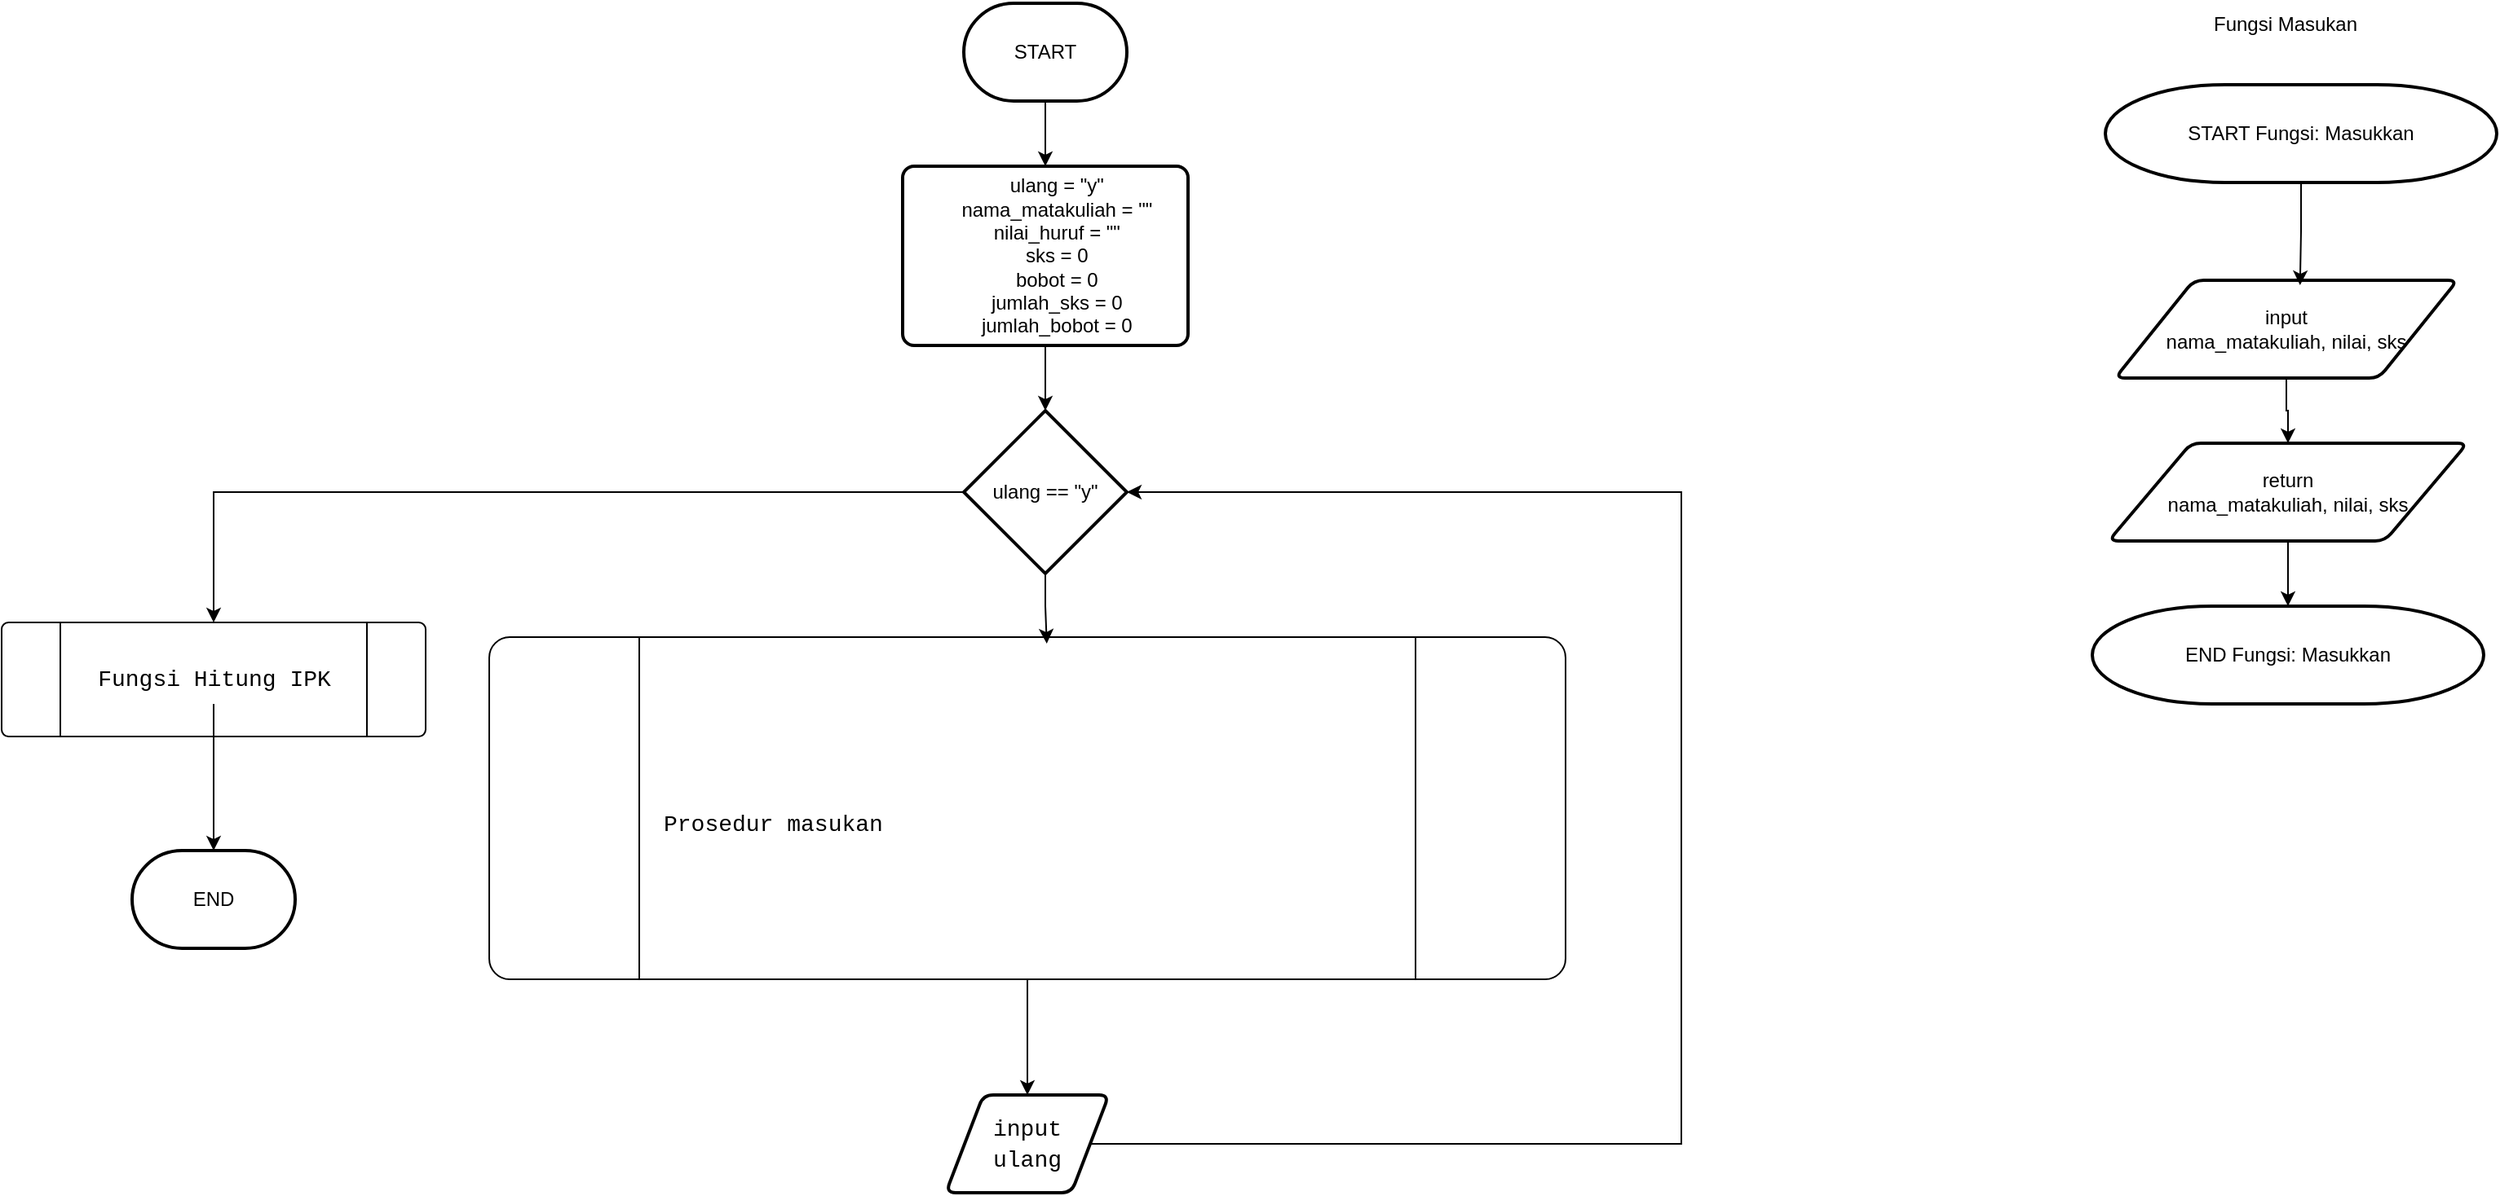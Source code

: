 <mxfile version="24.7.16">
  <diagram name="Page-1" id="ZaVK0EwX70erf29dQV4Q">
    <mxGraphModel dx="1527" dy="360" grid="1" gridSize="10" guides="1" tooltips="1" connect="1" arrows="1" fold="1" page="1" pageScale="1" pageWidth="850" pageHeight="1100" math="0" shadow="0">
      <root>
        <mxCell id="0" />
        <mxCell id="1" parent="0" />
        <mxCell id="tosd45kEe_IgeQ7zurRG-3" value="" style="edgeStyle=orthogonalEdgeStyle;rounded=0;orthogonalLoop=1;jettySize=auto;html=1;" edge="1" parent="1" source="tosd45kEe_IgeQ7zurRG-1" target="tosd45kEe_IgeQ7zurRG-2">
          <mxGeometry relative="1" as="geometry" />
        </mxCell>
        <mxCell id="tosd45kEe_IgeQ7zurRG-1" value="START" style="strokeWidth=2;html=1;shape=mxgraph.flowchart.terminator;whiteSpace=wrap;" vertex="1" parent="1">
          <mxGeometry x="120" y="30" width="100" height="60" as="geometry" />
        </mxCell>
        <mxCell id="tosd45kEe_IgeQ7zurRG-5" value="" style="edgeStyle=orthogonalEdgeStyle;rounded=0;orthogonalLoop=1;jettySize=auto;html=1;" edge="1" parent="1" source="tosd45kEe_IgeQ7zurRG-2" target="tosd45kEe_IgeQ7zurRG-4">
          <mxGeometry relative="1" as="geometry" />
        </mxCell>
        <mxCell id="tosd45kEe_IgeQ7zurRG-2" value="&lt;div&gt;&amp;nbsp; &amp;nbsp; ulang = &quot;y&quot;&lt;/div&gt;&lt;div&gt;&amp;nbsp; &amp;nbsp; nama_matakuliah = &quot;&quot;&lt;/div&gt;&lt;div&gt;&amp;nbsp; &amp;nbsp; nilai_huruf = &quot;&quot;&lt;/div&gt;&lt;div&gt;&amp;nbsp; &amp;nbsp; sks = 0&lt;/div&gt;&lt;div&gt;&amp;nbsp; &amp;nbsp; bobot = 0&lt;/div&gt;&lt;div&gt;&amp;nbsp; &amp;nbsp; jumlah_sks = 0&lt;/div&gt;&lt;div&gt;&amp;nbsp; &amp;nbsp; jumlah_bobot = 0&lt;/div&gt;" style="rounded=1;whiteSpace=wrap;html=1;absoluteArcSize=1;arcSize=14;strokeWidth=2;" vertex="1" parent="1">
          <mxGeometry x="82.5" y="130" width="175" height="110" as="geometry" />
        </mxCell>
        <mxCell id="tosd45kEe_IgeQ7zurRG-23" style="edgeStyle=orthogonalEdgeStyle;rounded=0;orthogonalLoop=1;jettySize=auto;html=1;exitX=0;exitY=0.5;exitDx=0;exitDy=0;exitPerimeter=0;entryX=0.5;entryY=0;entryDx=0;entryDy=0;" edge="1" parent="1" source="tosd45kEe_IgeQ7zurRG-4" target="tosd45kEe_IgeQ7zurRG-16">
          <mxGeometry relative="1" as="geometry" />
        </mxCell>
        <mxCell id="tosd45kEe_IgeQ7zurRG-4" value="ulang == &quot;y&quot;" style="strokeWidth=2;html=1;shape=mxgraph.flowchart.decision;whiteSpace=wrap;" vertex="1" parent="1">
          <mxGeometry x="120" y="280" width="100" height="100" as="geometry" />
        </mxCell>
        <mxCell id="tosd45kEe_IgeQ7zurRG-8" value="" style="group" vertex="1" connectable="0" parent="1">
          <mxGeometry x="-171" y="419" width="660" height="210" as="geometry" />
        </mxCell>
        <mxCell id="tosd45kEe_IgeQ7zurRG-6" value="" style="verticalLabelPosition=bottom;verticalAlign=top;html=1;shape=process;whiteSpace=wrap;rounded=1;size=0.14;arcSize=6;" vertex="1" parent="tosd45kEe_IgeQ7zurRG-8">
          <mxGeometry width="660" height="210" as="geometry" />
        </mxCell>
        <mxCell id="tosd45kEe_IgeQ7zurRG-7" value="&lt;div style=&quot;background-color: rgb(255, 255, 255); font-family: Consolas, &amp;quot;Courier New&amp;quot;, monospace; font-size: 14px; line-height: 19px; white-space-collapse: preserve;&quot;&gt;&lt;div&gt;Prosedur masukan&lt;/div&gt;&lt;/div&gt;" style="text;html=1;align=left;verticalAlign=middle;resizable=0;points=[];autosize=1;strokeColor=none;fillColor=none;" vertex="1" parent="tosd45kEe_IgeQ7zurRG-8">
          <mxGeometry x="105" y="100" width="150" height="30" as="geometry" />
        </mxCell>
        <mxCell id="tosd45kEe_IgeQ7zurRG-11" style="edgeStyle=orthogonalEdgeStyle;rounded=0;orthogonalLoop=1;jettySize=auto;html=1;exitX=0.5;exitY=1;exitDx=0;exitDy=0;exitPerimeter=0;entryX=0.518;entryY=0.019;entryDx=0;entryDy=0;entryPerimeter=0;" edge="1" parent="1" source="tosd45kEe_IgeQ7zurRG-4" target="tosd45kEe_IgeQ7zurRG-6">
          <mxGeometry relative="1" as="geometry" />
        </mxCell>
        <mxCell id="tosd45kEe_IgeQ7zurRG-14" style="edgeStyle=orthogonalEdgeStyle;rounded=0;orthogonalLoop=1;jettySize=auto;html=1;exitX=1;exitY=0.5;exitDx=0;exitDy=0;entryX=1;entryY=0.5;entryDx=0;entryDy=0;entryPerimeter=0;" edge="1" parent="1" source="tosd45kEe_IgeQ7zurRG-12" target="tosd45kEe_IgeQ7zurRG-4">
          <mxGeometry relative="1" as="geometry">
            <mxPoint x="640" y="440" as="targetPoint" />
            <Array as="points">
              <mxPoint x="560" y="730" />
              <mxPoint x="560" y="330" />
            </Array>
          </mxGeometry>
        </mxCell>
        <mxCell id="tosd45kEe_IgeQ7zurRG-12" value="&lt;div style=&quot;background-color: rgb(255, 255, 255); font-family: Consolas, &amp;quot;Courier New&amp;quot;, monospace; font-size: 14px; line-height: 19px; white-space: pre;&quot;&gt;input&lt;/div&gt;&lt;div style=&quot;background-color: rgb(255, 255, 255); font-family: Consolas, &amp;quot;Courier New&amp;quot;, monospace; font-size: 14px; line-height: 19px; white-space: pre;&quot;&gt;ulang&lt;/div&gt;" style="shape=parallelogram;html=1;strokeWidth=2;perimeter=parallelogramPerimeter;whiteSpace=wrap;rounded=1;arcSize=12;size=0.23;" vertex="1" parent="1">
          <mxGeometry x="109" y="700" width="100" height="60" as="geometry" />
        </mxCell>
        <mxCell id="tosd45kEe_IgeQ7zurRG-13" style="edgeStyle=orthogonalEdgeStyle;rounded=0;orthogonalLoop=1;jettySize=auto;html=1;exitX=0.5;exitY=1;exitDx=0;exitDy=0;entryX=0.5;entryY=0;entryDx=0;entryDy=0;" edge="1" parent="1" source="tosd45kEe_IgeQ7zurRG-6" target="tosd45kEe_IgeQ7zurRG-12">
          <mxGeometry relative="1" as="geometry" />
        </mxCell>
        <mxCell id="tosd45kEe_IgeQ7zurRG-19" value="" style="group" vertex="1" connectable="0" parent="1">
          <mxGeometry x="-470" y="410" width="260" height="70" as="geometry" />
        </mxCell>
        <mxCell id="tosd45kEe_IgeQ7zurRG-16" value="" style="verticalLabelPosition=bottom;verticalAlign=top;html=1;shape=process;whiteSpace=wrap;rounded=1;size=0.14;arcSize=6;" vertex="1" parent="tosd45kEe_IgeQ7zurRG-19">
          <mxGeometry width="260" height="70" as="geometry" />
        </mxCell>
        <mxCell id="tosd45kEe_IgeQ7zurRG-18" value="&lt;div style=&quot;background-color: rgb(255, 255, 255); font-family: Consolas, &amp;quot;Courier New&amp;quot;, monospace; font-size: 14px; line-height: 19px; white-space-collapse: preserve;&quot;&gt;Fungsi Hitung IPK&lt;/div&gt;" style="text;html=1;align=center;verticalAlign=middle;resizable=0;points=[];autosize=1;strokeColor=none;fillColor=none;" vertex="1" parent="tosd45kEe_IgeQ7zurRG-19">
          <mxGeometry x="55" y="20" width="150" height="30" as="geometry" />
        </mxCell>
        <mxCell id="tosd45kEe_IgeQ7zurRG-21" value="END" style="strokeWidth=2;html=1;shape=mxgraph.flowchart.terminator;whiteSpace=wrap;" vertex="1" parent="1">
          <mxGeometry x="-390" y="550" width="100" height="60" as="geometry" />
        </mxCell>
        <mxCell id="tosd45kEe_IgeQ7zurRG-22" value="" style="edgeStyle=orthogonalEdgeStyle;rounded=0;orthogonalLoop=1;jettySize=auto;html=1;" edge="1" parent="1" source="tosd45kEe_IgeQ7zurRG-18" target="tosd45kEe_IgeQ7zurRG-21">
          <mxGeometry relative="1" as="geometry" />
        </mxCell>
        <mxCell id="tosd45kEe_IgeQ7zurRG-24" value="Fungsi Masukan" style="text;html=1;align=center;verticalAlign=middle;resizable=0;points=[];autosize=1;strokeColor=none;fillColor=none;" vertex="1" parent="1">
          <mxGeometry x="875" y="28" width="110" height="30" as="geometry" />
        </mxCell>
        <mxCell id="tosd45kEe_IgeQ7zurRG-26" value="START Fungsi: Masukkan" style="strokeWidth=2;html=1;shape=mxgraph.flowchart.terminator;whiteSpace=wrap;" vertex="1" parent="1">
          <mxGeometry x="820" y="80" width="240" height="60" as="geometry" />
        </mxCell>
        <mxCell id="tosd45kEe_IgeQ7zurRG-32" style="edgeStyle=orthogonalEdgeStyle;rounded=0;orthogonalLoop=1;jettySize=auto;html=1;exitX=0.5;exitY=1;exitDx=0;exitDy=0;entryX=0.5;entryY=0;entryDx=0;entryDy=0;" edge="1" parent="1" source="tosd45kEe_IgeQ7zurRG-27" target="tosd45kEe_IgeQ7zurRG-28">
          <mxGeometry relative="1" as="geometry" />
        </mxCell>
        <mxCell id="tosd45kEe_IgeQ7zurRG-27" value="input&lt;div&gt;nama_matakuliah, nilai, sks&lt;/div&gt;" style="shape=parallelogram;html=1;strokeWidth=2;perimeter=parallelogramPerimeter;whiteSpace=wrap;rounded=1;arcSize=12;size=0.23;" vertex="1" parent="1">
          <mxGeometry x="826" y="200" width="210" height="60" as="geometry" />
        </mxCell>
        <mxCell id="tosd45kEe_IgeQ7zurRG-33" style="edgeStyle=orthogonalEdgeStyle;rounded=0;orthogonalLoop=1;jettySize=auto;html=1;exitX=0.5;exitY=1;exitDx=0;exitDy=0;" edge="1" parent="1" source="tosd45kEe_IgeQ7zurRG-28" target="tosd45kEe_IgeQ7zurRG-30">
          <mxGeometry relative="1" as="geometry" />
        </mxCell>
        <mxCell id="tosd45kEe_IgeQ7zurRG-28" value="return&lt;div&gt;nama_matakuliah, nilai, sks&lt;br&gt;&lt;/div&gt;" style="shape=parallelogram;html=1;strokeWidth=2;perimeter=parallelogramPerimeter;whiteSpace=wrap;rounded=1;arcSize=12;size=0.23;" vertex="1" parent="1">
          <mxGeometry x="822" y="300" width="220" height="60" as="geometry" />
        </mxCell>
        <mxCell id="tosd45kEe_IgeQ7zurRG-30" value="END Fungsi: Masukkan" style="strokeWidth=2;html=1;shape=mxgraph.flowchart.terminator;whiteSpace=wrap;" vertex="1" parent="1">
          <mxGeometry x="812" y="400" width="240" height="60" as="geometry" />
        </mxCell>
        <mxCell id="tosd45kEe_IgeQ7zurRG-31" style="edgeStyle=orthogonalEdgeStyle;rounded=0;orthogonalLoop=1;jettySize=auto;html=1;exitX=0.5;exitY=1;exitDx=0;exitDy=0;exitPerimeter=0;entryX=0.54;entryY=0.051;entryDx=0;entryDy=0;entryPerimeter=0;" edge="1" parent="1" source="tosd45kEe_IgeQ7zurRG-26" target="tosd45kEe_IgeQ7zurRG-27">
          <mxGeometry relative="1" as="geometry" />
        </mxCell>
      </root>
    </mxGraphModel>
  </diagram>
</mxfile>
